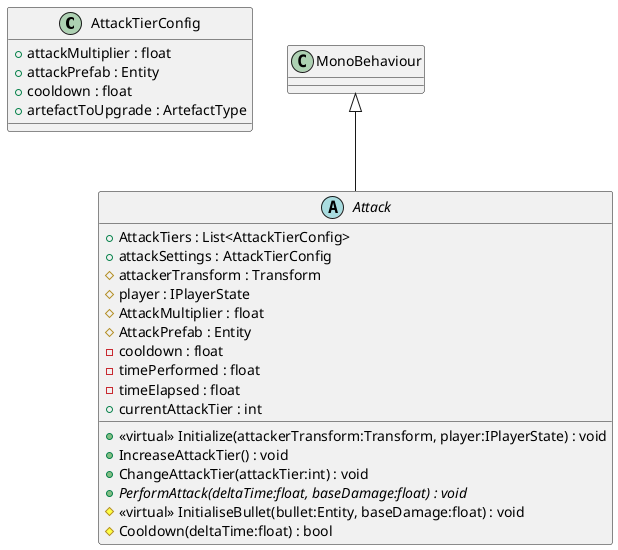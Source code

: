 @startuml
class AttackTierConfig {
    + attackMultiplier : float
    + attackPrefab : Entity
    + cooldown : float
    + artefactToUpgrade : ArtefactType
}
abstract class Attack {
    + AttackTiers : List<AttackTierConfig>
    + attackSettings : AttackTierConfig
    # attackerTransform : Transform
    # player : IPlayerState
    # AttackMultiplier : float
    # AttackPrefab : Entity
    - cooldown : float
    - timePerformed : float
    - timeElapsed : float
    + currentAttackTier : int
    + <<virtual>> Initialize(attackerTransform:Transform, player:IPlayerState) : void
    + IncreaseAttackTier() : void
    + ChangeAttackTier(attackTier:int) : void
    + {abstract} PerformAttack(deltaTime:float, baseDamage:float) : void
    # <<virtual>> InitialiseBullet(bullet:Entity, baseDamage:float) : void
    # Cooldown(deltaTime:float) : bool
}
MonoBehaviour <|-- Attack
@enduml

